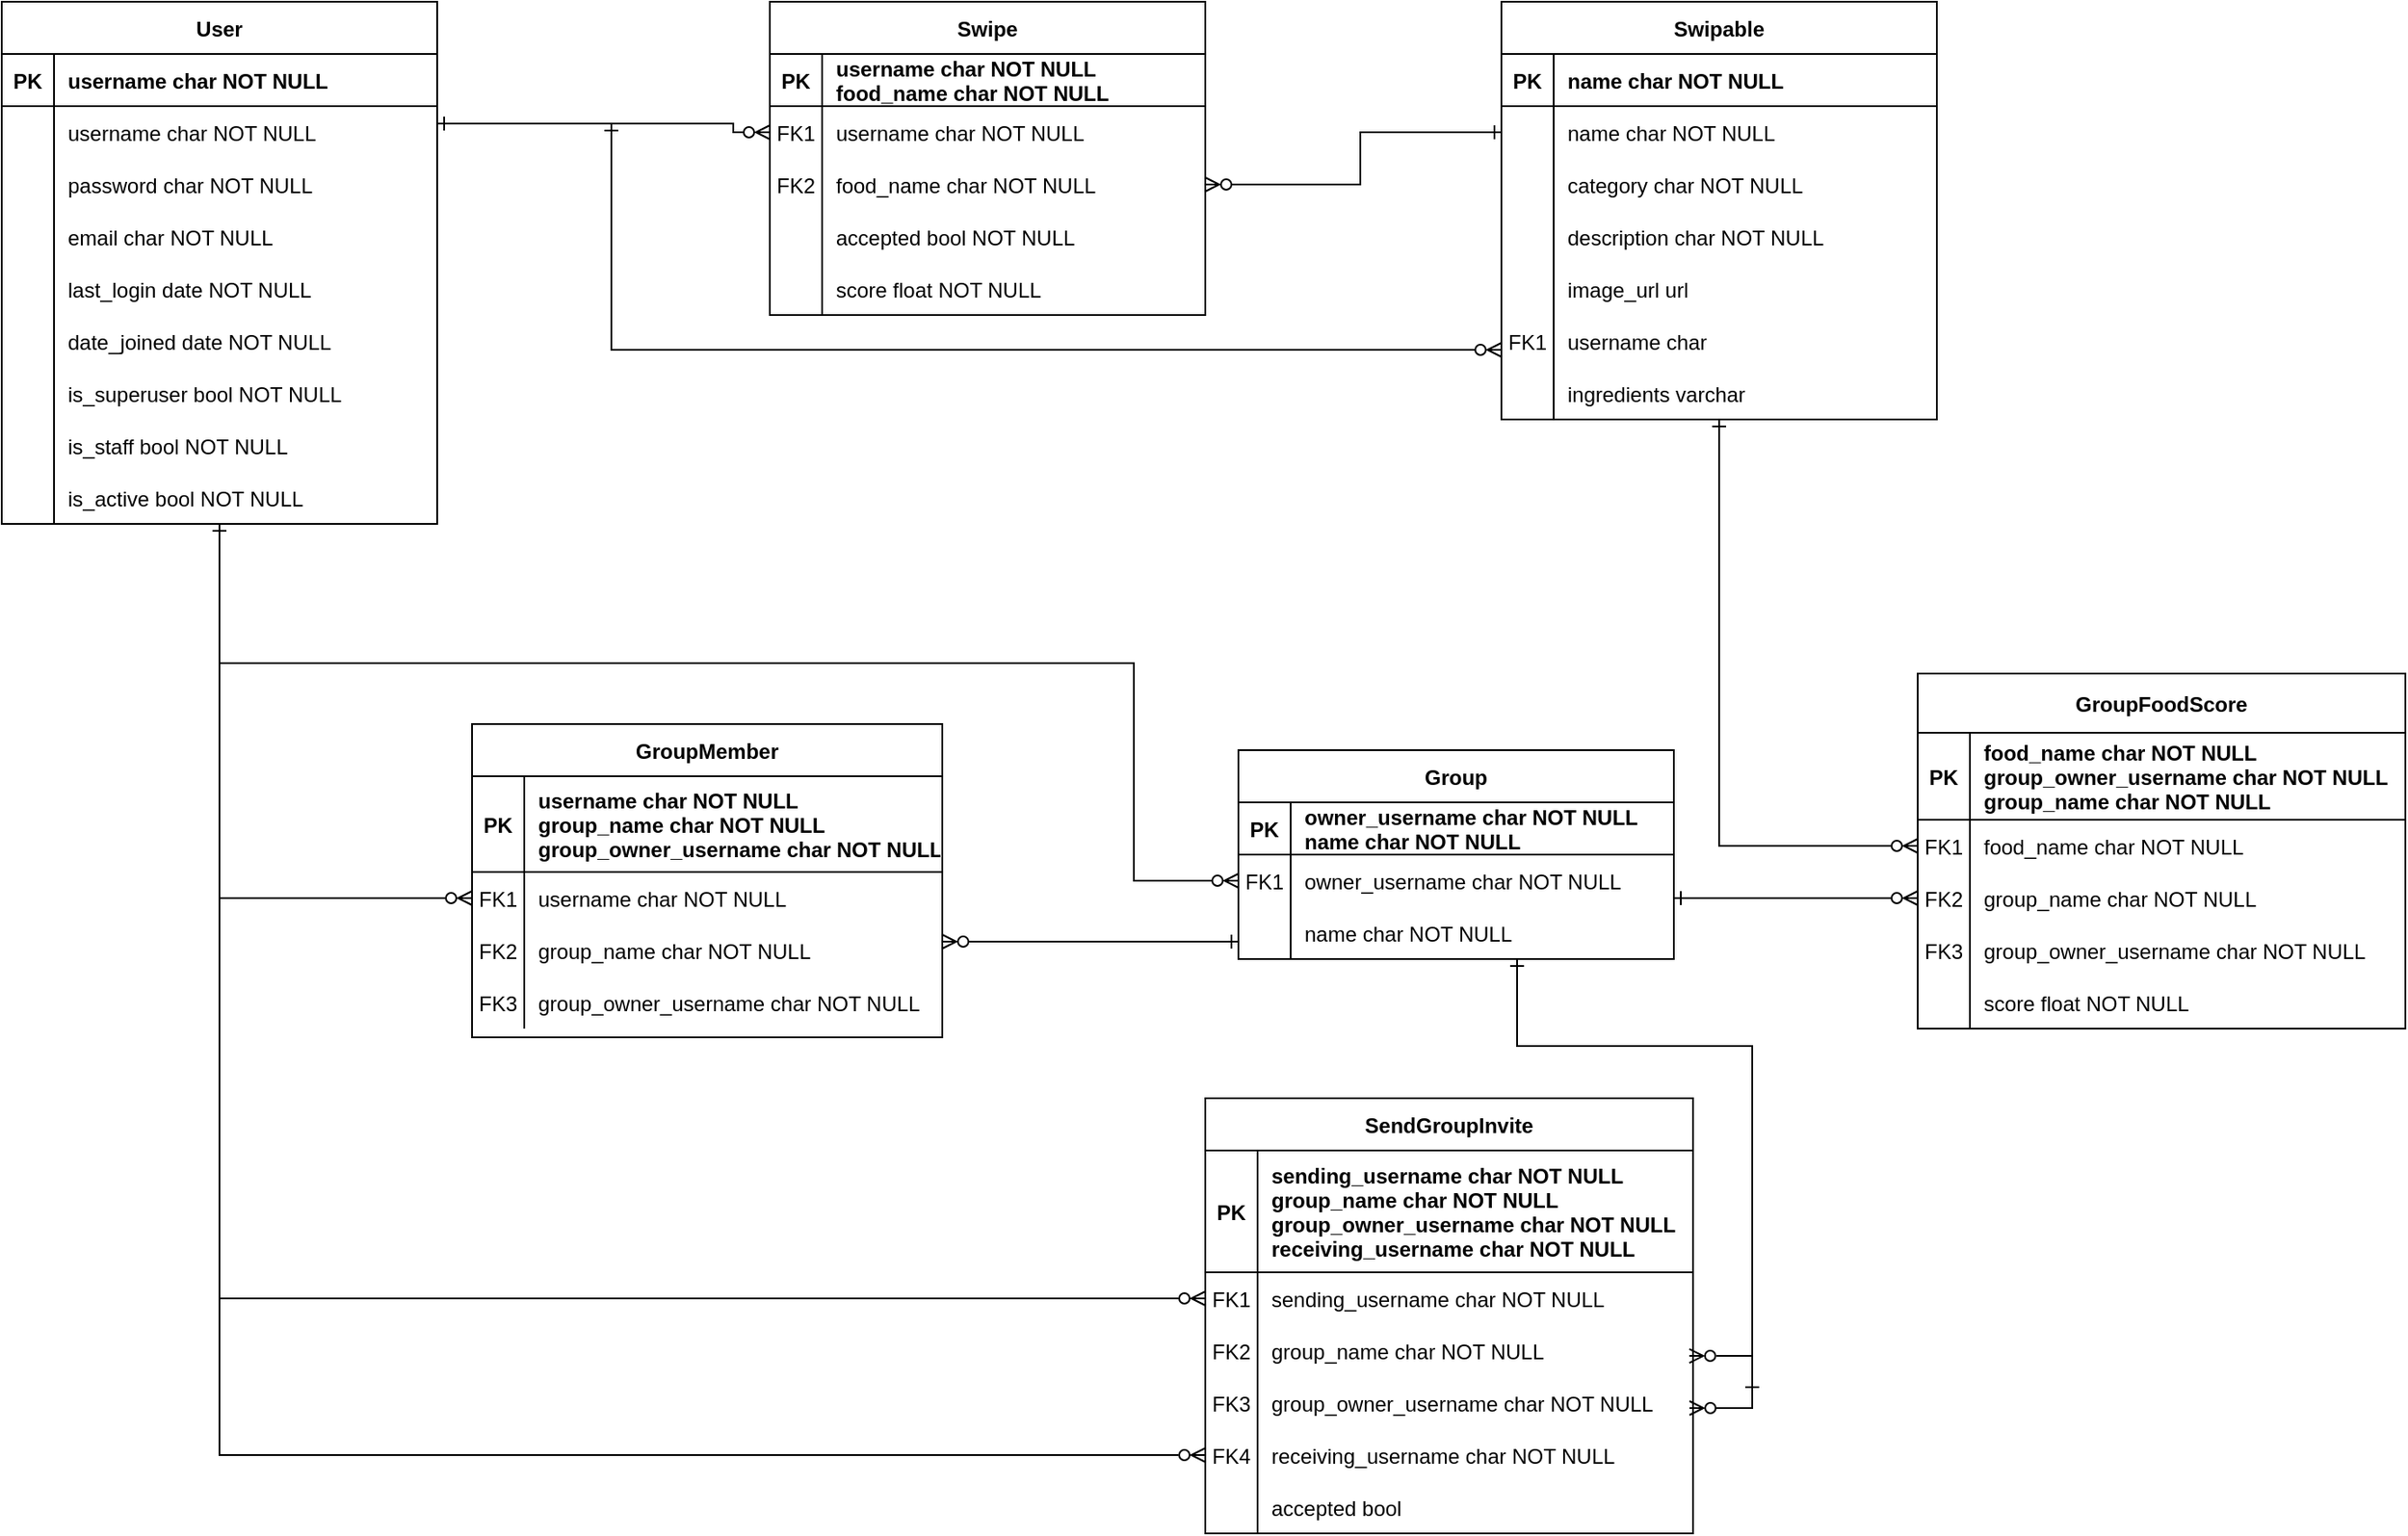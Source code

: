<mxfile version="26.1.1">
  <diagram id="R2lEEEUBdFMjLlhIrx00" name="Page-1">
    <mxGraphModel dx="551" dy="802" grid="1" gridSize="10" guides="1" tooltips="1" connect="1" arrows="1" fold="1" page="0" pageScale="1" pageWidth="850" pageHeight="1100" math="0" shadow="0" extFonts="Permanent Marker^https://fonts.googleapis.com/css?family=Permanent+Marker">
      <root>
        <mxCell id="0" />
        <mxCell id="1" parent="0" />
        <mxCell id="mdGpPPyWuQmpUNpo9p77-39" value="User" style="shape=table;startSize=30;container=1;collapsible=1;childLayout=tableLayout;fixedRows=1;rowLines=0;fontStyle=1;align=center;resizeLast=1;movable=1;resizable=1;rotatable=1;deletable=1;editable=1;locked=0;connectable=1;gradientColor=none;" parent="1" vertex="1">
          <mxGeometry x="300" y="380" width="250" height="300" as="geometry">
            <mxRectangle x="300" y="380" width="100" height="30" as="alternateBounds" />
          </mxGeometry>
        </mxCell>
        <mxCell id="mdGpPPyWuQmpUNpo9p77-40" value="" style="shape=partialRectangle;collapsible=0;dropTarget=0;pointerEvents=0;fillColor=none;points=[[0,0.5],[1,0.5]];portConstraint=eastwest;top=0;left=0;right=0;bottom=1;" parent="mdGpPPyWuQmpUNpo9p77-39" vertex="1">
          <mxGeometry y="30" width="250" height="30" as="geometry" />
        </mxCell>
        <mxCell id="mdGpPPyWuQmpUNpo9p77-41" value="PK" style="shape=partialRectangle;overflow=hidden;connectable=0;fillColor=none;top=0;left=0;bottom=0;right=0;fontStyle=1;" parent="mdGpPPyWuQmpUNpo9p77-40" vertex="1">
          <mxGeometry width="30" height="30" as="geometry">
            <mxRectangle width="30" height="30" as="alternateBounds" />
          </mxGeometry>
        </mxCell>
        <mxCell id="mdGpPPyWuQmpUNpo9p77-42" value="username char NOT NULL" style="shape=partialRectangle;overflow=hidden;connectable=0;fillColor=none;top=0;left=0;bottom=0;right=0;align=left;spacingLeft=6;fontStyle=1;" parent="mdGpPPyWuQmpUNpo9p77-40" vertex="1">
          <mxGeometry x="30" width="220" height="30" as="geometry">
            <mxRectangle width="220" height="30" as="alternateBounds" />
          </mxGeometry>
        </mxCell>
        <mxCell id="jXS4G48GWbfjHLi2wQeO-42" style="shape=partialRectangle;collapsible=0;dropTarget=0;pointerEvents=0;fillColor=none;points=[[0,0.5],[1,0.5]];portConstraint=eastwest;top=0;left=0;right=0;bottom=0;" parent="mdGpPPyWuQmpUNpo9p77-39" vertex="1">
          <mxGeometry y="60" width="250" height="30" as="geometry" />
        </mxCell>
        <mxCell id="jXS4G48GWbfjHLi2wQeO-43" style="shape=partialRectangle;overflow=hidden;connectable=0;fillColor=none;top=0;left=0;bottom=0;right=0;" parent="jXS4G48GWbfjHLi2wQeO-42" vertex="1">
          <mxGeometry width="30" height="30" as="geometry">
            <mxRectangle width="30" height="30" as="alternateBounds" />
          </mxGeometry>
        </mxCell>
        <mxCell id="jXS4G48GWbfjHLi2wQeO-44" value="username char NOT NULL" style="shape=partialRectangle;overflow=hidden;connectable=0;fillColor=none;top=0;left=0;bottom=0;right=0;align=left;spacingLeft=6;" parent="jXS4G48GWbfjHLi2wQeO-42" vertex="1">
          <mxGeometry x="30" width="220" height="30" as="geometry">
            <mxRectangle width="220" height="30" as="alternateBounds" />
          </mxGeometry>
        </mxCell>
        <mxCell id="mdGpPPyWuQmpUNpo9p77-52" style="shape=partialRectangle;collapsible=0;dropTarget=0;pointerEvents=0;fillColor=none;points=[[0,0.5],[1,0.5]];portConstraint=eastwest;top=0;left=0;right=0;bottom=0;" parent="mdGpPPyWuQmpUNpo9p77-39" vertex="1">
          <mxGeometry y="90" width="250" height="30" as="geometry" />
        </mxCell>
        <mxCell id="mdGpPPyWuQmpUNpo9p77-53" style="shape=partialRectangle;overflow=hidden;connectable=0;fillColor=none;top=0;left=0;bottom=0;right=0;" parent="mdGpPPyWuQmpUNpo9p77-52" vertex="1">
          <mxGeometry width="30" height="30" as="geometry">
            <mxRectangle width="30" height="30" as="alternateBounds" />
          </mxGeometry>
        </mxCell>
        <mxCell id="mdGpPPyWuQmpUNpo9p77-54" value="password char NOT NULL" style="shape=partialRectangle;overflow=hidden;connectable=0;fillColor=none;top=0;left=0;bottom=0;right=0;align=left;spacingLeft=6;" parent="mdGpPPyWuQmpUNpo9p77-52" vertex="1">
          <mxGeometry x="30" width="220" height="30" as="geometry">
            <mxRectangle width="220" height="30" as="alternateBounds" />
          </mxGeometry>
        </mxCell>
        <mxCell id="mdGpPPyWuQmpUNpo9p77-55" style="shape=partialRectangle;collapsible=0;dropTarget=0;pointerEvents=0;fillColor=none;points=[[0,0.5],[1,0.5]];portConstraint=eastwest;top=0;left=0;right=0;bottom=0;" parent="mdGpPPyWuQmpUNpo9p77-39" vertex="1">
          <mxGeometry y="120" width="250" height="30" as="geometry" />
        </mxCell>
        <mxCell id="mdGpPPyWuQmpUNpo9p77-56" style="shape=partialRectangle;overflow=hidden;connectable=0;fillColor=none;top=0;left=0;bottom=0;right=0;" parent="mdGpPPyWuQmpUNpo9p77-55" vertex="1">
          <mxGeometry width="30" height="30" as="geometry">
            <mxRectangle width="30" height="30" as="alternateBounds" />
          </mxGeometry>
        </mxCell>
        <mxCell id="mdGpPPyWuQmpUNpo9p77-57" value="email char NOT NULL" style="shape=partialRectangle;overflow=hidden;connectable=0;fillColor=none;top=0;left=0;bottom=0;right=0;align=left;spacingLeft=6;" parent="mdGpPPyWuQmpUNpo9p77-55" vertex="1">
          <mxGeometry x="30" width="220" height="30" as="geometry">
            <mxRectangle width="220" height="30" as="alternateBounds" />
          </mxGeometry>
        </mxCell>
        <mxCell id="mdGpPPyWuQmpUNpo9p77-58" style="shape=partialRectangle;collapsible=0;dropTarget=0;pointerEvents=0;fillColor=none;points=[[0,0.5],[1,0.5]];portConstraint=eastwest;top=0;left=0;right=0;bottom=0;" parent="mdGpPPyWuQmpUNpo9p77-39" vertex="1">
          <mxGeometry y="150" width="250" height="30" as="geometry" />
        </mxCell>
        <mxCell id="mdGpPPyWuQmpUNpo9p77-59" style="shape=partialRectangle;overflow=hidden;connectable=0;fillColor=none;top=0;left=0;bottom=0;right=0;" parent="mdGpPPyWuQmpUNpo9p77-58" vertex="1">
          <mxGeometry width="30" height="30" as="geometry">
            <mxRectangle width="30" height="30" as="alternateBounds" />
          </mxGeometry>
        </mxCell>
        <mxCell id="mdGpPPyWuQmpUNpo9p77-60" value="last_login date NOT NULL" style="shape=partialRectangle;overflow=hidden;connectable=0;fillColor=none;top=0;left=0;bottom=0;right=0;align=left;spacingLeft=6;" parent="mdGpPPyWuQmpUNpo9p77-58" vertex="1">
          <mxGeometry x="30" width="220" height="30" as="geometry">
            <mxRectangle width="220" height="30" as="alternateBounds" />
          </mxGeometry>
        </mxCell>
        <mxCell id="mdGpPPyWuQmpUNpo9p77-61" style="shape=partialRectangle;collapsible=0;dropTarget=0;pointerEvents=0;fillColor=none;points=[[0,0.5],[1,0.5]];portConstraint=eastwest;top=0;left=0;right=0;bottom=0;" parent="mdGpPPyWuQmpUNpo9p77-39" vertex="1">
          <mxGeometry y="180" width="250" height="30" as="geometry" />
        </mxCell>
        <mxCell id="mdGpPPyWuQmpUNpo9p77-62" style="shape=partialRectangle;overflow=hidden;connectable=0;fillColor=none;top=0;left=0;bottom=0;right=0;" parent="mdGpPPyWuQmpUNpo9p77-61" vertex="1">
          <mxGeometry width="30" height="30" as="geometry">
            <mxRectangle width="30" height="30" as="alternateBounds" />
          </mxGeometry>
        </mxCell>
        <mxCell id="mdGpPPyWuQmpUNpo9p77-63" value="date_joined date NOT NULL" style="shape=partialRectangle;overflow=hidden;connectable=0;fillColor=none;top=0;left=0;bottom=0;right=0;align=left;spacingLeft=6;" parent="mdGpPPyWuQmpUNpo9p77-61" vertex="1">
          <mxGeometry x="30" width="220" height="30" as="geometry">
            <mxRectangle width="220" height="30" as="alternateBounds" />
          </mxGeometry>
        </mxCell>
        <mxCell id="mdGpPPyWuQmpUNpo9p77-64" style="shape=partialRectangle;collapsible=0;dropTarget=0;pointerEvents=0;fillColor=none;points=[[0,0.5],[1,0.5]];portConstraint=eastwest;top=0;left=0;right=0;bottom=0;" parent="mdGpPPyWuQmpUNpo9p77-39" vertex="1">
          <mxGeometry y="210" width="250" height="30" as="geometry" />
        </mxCell>
        <mxCell id="mdGpPPyWuQmpUNpo9p77-65" style="shape=partialRectangle;overflow=hidden;connectable=0;fillColor=none;top=0;left=0;bottom=0;right=0;" parent="mdGpPPyWuQmpUNpo9p77-64" vertex="1">
          <mxGeometry width="30" height="30" as="geometry">
            <mxRectangle width="30" height="30" as="alternateBounds" />
          </mxGeometry>
        </mxCell>
        <mxCell id="mdGpPPyWuQmpUNpo9p77-66" value="is_superuser bool NOT NULL" style="shape=partialRectangle;overflow=hidden;connectable=0;fillColor=none;top=0;left=0;bottom=0;right=0;align=left;spacingLeft=6;" parent="mdGpPPyWuQmpUNpo9p77-64" vertex="1">
          <mxGeometry x="30" width="220" height="30" as="geometry">
            <mxRectangle width="220" height="30" as="alternateBounds" />
          </mxGeometry>
        </mxCell>
        <mxCell id="mdGpPPyWuQmpUNpo9p77-67" style="shape=partialRectangle;collapsible=0;dropTarget=0;pointerEvents=0;fillColor=none;points=[[0,0.5],[1,0.5]];portConstraint=eastwest;top=0;left=0;right=0;bottom=0;" parent="mdGpPPyWuQmpUNpo9p77-39" vertex="1">
          <mxGeometry y="240" width="250" height="30" as="geometry" />
        </mxCell>
        <mxCell id="mdGpPPyWuQmpUNpo9p77-68" style="shape=partialRectangle;overflow=hidden;connectable=0;fillColor=none;top=0;left=0;bottom=0;right=0;" parent="mdGpPPyWuQmpUNpo9p77-67" vertex="1">
          <mxGeometry width="30" height="30" as="geometry">
            <mxRectangle width="30" height="30" as="alternateBounds" />
          </mxGeometry>
        </mxCell>
        <mxCell id="mdGpPPyWuQmpUNpo9p77-69" value="is_staff bool NOT NULL" style="shape=partialRectangle;overflow=hidden;connectable=0;fillColor=none;top=0;left=0;bottom=0;right=0;align=left;spacingLeft=6;" parent="mdGpPPyWuQmpUNpo9p77-67" vertex="1">
          <mxGeometry x="30" width="220" height="30" as="geometry">
            <mxRectangle width="220" height="30" as="alternateBounds" />
          </mxGeometry>
        </mxCell>
        <mxCell id="ymR9F1QrvoAt8ocHjHxh-2" style="shape=partialRectangle;collapsible=0;dropTarget=0;pointerEvents=0;fillColor=none;points=[[0,0.5],[1,0.5]];portConstraint=eastwest;top=0;left=0;right=0;bottom=0;" vertex="1" parent="mdGpPPyWuQmpUNpo9p77-39">
          <mxGeometry y="270" width="250" height="30" as="geometry" />
        </mxCell>
        <mxCell id="ymR9F1QrvoAt8ocHjHxh-3" style="shape=partialRectangle;overflow=hidden;connectable=0;fillColor=none;top=0;left=0;bottom=0;right=0;" vertex="1" parent="ymR9F1QrvoAt8ocHjHxh-2">
          <mxGeometry width="30" height="30" as="geometry">
            <mxRectangle width="30" height="30" as="alternateBounds" />
          </mxGeometry>
        </mxCell>
        <mxCell id="ymR9F1QrvoAt8ocHjHxh-4" value="is_active bool NOT NULL" style="shape=partialRectangle;overflow=hidden;connectable=0;fillColor=none;top=0;left=0;bottom=0;right=0;align=left;spacingLeft=6;" vertex="1" parent="ymR9F1QrvoAt8ocHjHxh-2">
          <mxGeometry x="30" width="220" height="30" as="geometry">
            <mxRectangle width="220" height="30" as="alternateBounds" />
          </mxGeometry>
        </mxCell>
        <mxCell id="mdGpPPyWuQmpUNpo9p77-71" value="Swipable" style="shape=table;startSize=30;container=1;collapsible=1;childLayout=tableLayout;fixedRows=1;rowLines=0;fontStyle=1;align=center;resizeLast=1;movable=1;resizable=1;rotatable=1;deletable=1;editable=1;locked=0;connectable=1;gradientColor=none;" parent="1" vertex="1">
          <mxGeometry x="1161" y="380" width="250" height="240" as="geometry">
            <mxRectangle x="300" y="380" width="100" height="30" as="alternateBounds" />
          </mxGeometry>
        </mxCell>
        <mxCell id="mdGpPPyWuQmpUNpo9p77-72" value="" style="shape=partialRectangle;collapsible=0;dropTarget=0;pointerEvents=0;fillColor=none;points=[[0,0.5],[1,0.5]];portConstraint=eastwest;top=0;left=0;right=0;bottom=1;" parent="mdGpPPyWuQmpUNpo9p77-71" vertex="1">
          <mxGeometry y="30" width="250" height="30" as="geometry" />
        </mxCell>
        <mxCell id="mdGpPPyWuQmpUNpo9p77-73" value="PK" style="shape=partialRectangle;overflow=hidden;connectable=0;fillColor=none;top=0;left=0;bottom=0;right=0;fontStyle=1;" parent="mdGpPPyWuQmpUNpo9p77-72" vertex="1">
          <mxGeometry width="30" height="30" as="geometry">
            <mxRectangle width="30" height="30" as="alternateBounds" />
          </mxGeometry>
        </mxCell>
        <mxCell id="mdGpPPyWuQmpUNpo9p77-74" value="name char NOT NULL" style="shape=partialRectangle;overflow=hidden;connectable=0;fillColor=none;top=0;left=0;bottom=0;right=0;align=left;spacingLeft=6;fontStyle=1;" parent="mdGpPPyWuQmpUNpo9p77-72" vertex="1">
          <mxGeometry x="30" width="220" height="30" as="geometry">
            <mxRectangle width="220" height="30" as="alternateBounds" />
          </mxGeometry>
        </mxCell>
        <mxCell id="jXS4G48GWbfjHLi2wQeO-51" style="shape=partialRectangle;collapsible=0;dropTarget=0;pointerEvents=0;fillColor=none;points=[[0,0.5],[1,0.5]];portConstraint=eastwest;top=0;left=0;right=0;bottom=0;" parent="mdGpPPyWuQmpUNpo9p77-71" vertex="1">
          <mxGeometry y="60" width="250" height="30" as="geometry" />
        </mxCell>
        <mxCell id="jXS4G48GWbfjHLi2wQeO-52" style="shape=partialRectangle;overflow=hidden;connectable=0;fillColor=none;top=0;left=0;bottom=0;right=0;" parent="jXS4G48GWbfjHLi2wQeO-51" vertex="1">
          <mxGeometry width="30" height="30" as="geometry">
            <mxRectangle width="30" height="30" as="alternateBounds" />
          </mxGeometry>
        </mxCell>
        <mxCell id="jXS4G48GWbfjHLi2wQeO-53" value="name char NOT NULL" style="shape=partialRectangle;overflow=hidden;connectable=0;fillColor=none;top=0;left=0;bottom=0;right=0;align=left;spacingLeft=6;" parent="jXS4G48GWbfjHLi2wQeO-51" vertex="1">
          <mxGeometry x="30" width="220" height="30" as="geometry">
            <mxRectangle width="220" height="30" as="alternateBounds" />
          </mxGeometry>
        </mxCell>
        <mxCell id="mdGpPPyWuQmpUNpo9p77-102" style="shape=partialRectangle;collapsible=0;dropTarget=0;pointerEvents=0;fillColor=none;points=[[0,0.5],[1,0.5]];portConstraint=eastwest;top=0;left=0;right=0;bottom=0;" parent="mdGpPPyWuQmpUNpo9p77-71" vertex="1">
          <mxGeometry y="90" width="250" height="30" as="geometry" />
        </mxCell>
        <mxCell id="mdGpPPyWuQmpUNpo9p77-103" style="shape=partialRectangle;overflow=hidden;connectable=0;fillColor=none;top=0;left=0;bottom=0;right=0;" parent="mdGpPPyWuQmpUNpo9p77-102" vertex="1">
          <mxGeometry width="30" height="30" as="geometry">
            <mxRectangle width="30" height="30" as="alternateBounds" />
          </mxGeometry>
        </mxCell>
        <mxCell id="mdGpPPyWuQmpUNpo9p77-104" value="category char NOT NULL" style="shape=partialRectangle;overflow=hidden;connectable=0;fillColor=none;top=0;left=0;bottom=0;right=0;align=left;spacingLeft=6;" parent="mdGpPPyWuQmpUNpo9p77-102" vertex="1">
          <mxGeometry x="30" width="220" height="30" as="geometry">
            <mxRectangle width="220" height="30" as="alternateBounds" />
          </mxGeometry>
        </mxCell>
        <mxCell id="mdGpPPyWuQmpUNpo9p77-105" style="shape=partialRectangle;collapsible=0;dropTarget=0;pointerEvents=0;fillColor=none;points=[[0,0.5],[1,0.5]];portConstraint=eastwest;top=0;left=0;right=0;bottom=0;" parent="mdGpPPyWuQmpUNpo9p77-71" vertex="1">
          <mxGeometry y="120" width="250" height="30" as="geometry" />
        </mxCell>
        <mxCell id="mdGpPPyWuQmpUNpo9p77-106" style="shape=partialRectangle;overflow=hidden;connectable=0;fillColor=none;top=0;left=0;bottom=0;right=0;" parent="mdGpPPyWuQmpUNpo9p77-105" vertex="1">
          <mxGeometry width="30" height="30" as="geometry">
            <mxRectangle width="30" height="30" as="alternateBounds" />
          </mxGeometry>
        </mxCell>
        <mxCell id="mdGpPPyWuQmpUNpo9p77-107" value="description char NOT NULL" style="shape=partialRectangle;overflow=hidden;connectable=0;fillColor=none;top=0;left=0;bottom=0;right=0;align=left;spacingLeft=6;" parent="mdGpPPyWuQmpUNpo9p77-105" vertex="1">
          <mxGeometry x="30" width="220" height="30" as="geometry">
            <mxRectangle width="220" height="30" as="alternateBounds" />
          </mxGeometry>
        </mxCell>
        <mxCell id="mdGpPPyWuQmpUNpo9p77-108" style="shape=partialRectangle;collapsible=0;dropTarget=0;pointerEvents=0;fillColor=none;points=[[0,0.5],[1,0.5]];portConstraint=eastwest;top=0;left=0;right=0;bottom=0;" parent="mdGpPPyWuQmpUNpo9p77-71" vertex="1">
          <mxGeometry y="150" width="250" height="30" as="geometry" />
        </mxCell>
        <mxCell id="mdGpPPyWuQmpUNpo9p77-109" style="shape=partialRectangle;overflow=hidden;connectable=0;fillColor=none;top=0;left=0;bottom=0;right=0;" parent="mdGpPPyWuQmpUNpo9p77-108" vertex="1">
          <mxGeometry width="30" height="30" as="geometry">
            <mxRectangle width="30" height="30" as="alternateBounds" />
          </mxGeometry>
        </mxCell>
        <mxCell id="mdGpPPyWuQmpUNpo9p77-110" value="image_url url" style="shape=partialRectangle;overflow=hidden;connectable=0;fillColor=none;top=0;left=0;bottom=0;right=0;align=left;spacingLeft=6;" parent="mdGpPPyWuQmpUNpo9p77-108" vertex="1">
          <mxGeometry x="30" width="220" height="30" as="geometry">
            <mxRectangle width="220" height="30" as="alternateBounds" />
          </mxGeometry>
        </mxCell>
        <mxCell id="jXS4G48GWbfjHLi2wQeO-86" style="shape=partialRectangle;collapsible=0;dropTarget=0;pointerEvents=0;fillColor=none;points=[[0,0.5],[1,0.5]];portConstraint=eastwest;top=0;left=0;right=0;bottom=0;" parent="mdGpPPyWuQmpUNpo9p77-71" vertex="1">
          <mxGeometry y="180" width="250" height="30" as="geometry" />
        </mxCell>
        <mxCell id="jXS4G48GWbfjHLi2wQeO-87" value="FK1" style="shape=partialRectangle;overflow=hidden;connectable=0;fillColor=none;top=0;left=0;bottom=0;right=0;" parent="jXS4G48GWbfjHLi2wQeO-86" vertex="1">
          <mxGeometry width="30" height="30" as="geometry">
            <mxRectangle width="30" height="30" as="alternateBounds" />
          </mxGeometry>
        </mxCell>
        <mxCell id="jXS4G48GWbfjHLi2wQeO-88" value="username char" style="shape=partialRectangle;overflow=hidden;connectable=0;fillColor=none;top=0;left=0;bottom=0;right=0;align=left;spacingLeft=6;" parent="jXS4G48GWbfjHLi2wQeO-86" vertex="1">
          <mxGeometry x="30" width="220" height="30" as="geometry">
            <mxRectangle width="220" height="30" as="alternateBounds" />
          </mxGeometry>
        </mxCell>
        <mxCell id="jXS4G48GWbfjHLi2wQeO-90" style="shape=partialRectangle;collapsible=0;dropTarget=0;pointerEvents=0;fillColor=none;points=[[0,0.5],[1,0.5]];portConstraint=eastwest;top=0;left=0;right=0;bottom=0;" parent="mdGpPPyWuQmpUNpo9p77-71" vertex="1">
          <mxGeometry y="210" width="250" height="30" as="geometry" />
        </mxCell>
        <mxCell id="jXS4G48GWbfjHLi2wQeO-91" style="shape=partialRectangle;overflow=hidden;connectable=0;fillColor=none;top=0;left=0;bottom=0;right=0;" parent="jXS4G48GWbfjHLi2wQeO-90" vertex="1">
          <mxGeometry width="30" height="30" as="geometry">
            <mxRectangle width="30" height="30" as="alternateBounds" />
          </mxGeometry>
        </mxCell>
        <mxCell id="jXS4G48GWbfjHLi2wQeO-92" value="ingredients varchar" style="shape=partialRectangle;overflow=hidden;connectable=0;fillColor=none;top=0;left=0;bottom=0;right=0;align=left;spacingLeft=6;" parent="jXS4G48GWbfjHLi2wQeO-90" vertex="1">
          <mxGeometry x="30" width="220" height="30" as="geometry">
            <mxRectangle width="220" height="30" as="alternateBounds" />
          </mxGeometry>
        </mxCell>
        <mxCell id="mdGpPPyWuQmpUNpo9p77-111" value="Swipe" style="shape=table;startSize=30;container=1;collapsible=1;childLayout=tableLayout;fixedRows=1;rowLines=0;fontStyle=1;align=center;resizeLast=1;movable=1;resizable=1;rotatable=1;deletable=1;editable=1;locked=0;connectable=1;gradientColor=none;" parent="1" vertex="1">
          <mxGeometry x="741" y="380" width="250" height="180" as="geometry">
            <mxRectangle x="300" y="380" width="100" height="30" as="alternateBounds" />
          </mxGeometry>
        </mxCell>
        <mxCell id="mdGpPPyWuQmpUNpo9p77-112" value="" style="shape=partialRectangle;collapsible=0;dropTarget=0;pointerEvents=0;fillColor=none;points=[[0,0.5],[1,0.5]];portConstraint=eastwest;top=0;left=0;right=0;bottom=1;" parent="mdGpPPyWuQmpUNpo9p77-111" vertex="1">
          <mxGeometry y="30" width="250" height="30" as="geometry" />
        </mxCell>
        <mxCell id="mdGpPPyWuQmpUNpo9p77-113" value="PK" style="shape=partialRectangle;overflow=hidden;connectable=0;fillColor=none;top=0;left=0;bottom=0;right=0;fontStyle=1;" parent="mdGpPPyWuQmpUNpo9p77-112" vertex="1">
          <mxGeometry width="30" height="30" as="geometry">
            <mxRectangle width="30" height="30" as="alternateBounds" />
          </mxGeometry>
        </mxCell>
        <mxCell id="mdGpPPyWuQmpUNpo9p77-114" value="username char NOT NULL&#xa;food_name char NOT NULL" style="shape=partialRectangle;overflow=hidden;connectable=0;fillColor=none;top=0;left=0;bottom=0;right=0;align=left;spacingLeft=6;fontStyle=1;" parent="mdGpPPyWuQmpUNpo9p77-112" vertex="1">
          <mxGeometry x="30" width="220" height="30" as="geometry">
            <mxRectangle width="220" height="30" as="alternateBounds" />
          </mxGeometry>
        </mxCell>
        <mxCell id="mdGpPPyWuQmpUNpo9p77-115" value="" style="shape=partialRectangle;collapsible=0;dropTarget=0;pointerEvents=0;fillColor=none;points=[[0,0.5],[1,0.5]];portConstraint=eastwest;top=0;left=0;right=0;bottom=0;" parent="mdGpPPyWuQmpUNpo9p77-111" vertex="1">
          <mxGeometry y="60" width="250" height="30" as="geometry" />
        </mxCell>
        <mxCell id="mdGpPPyWuQmpUNpo9p77-116" value="FK1" style="shape=partialRectangle;overflow=hidden;connectable=0;fillColor=none;top=0;left=0;bottom=0;right=0;" parent="mdGpPPyWuQmpUNpo9p77-115" vertex="1">
          <mxGeometry width="30" height="30" as="geometry">
            <mxRectangle width="30" height="30" as="alternateBounds" />
          </mxGeometry>
        </mxCell>
        <mxCell id="mdGpPPyWuQmpUNpo9p77-117" value="username char NOT NULL" style="shape=partialRectangle;overflow=hidden;connectable=0;fillColor=none;top=0;left=0;bottom=0;right=0;align=left;spacingLeft=6;" parent="mdGpPPyWuQmpUNpo9p77-115" vertex="1">
          <mxGeometry x="30" width="220" height="30" as="geometry">
            <mxRectangle width="220" height="30" as="alternateBounds" />
          </mxGeometry>
        </mxCell>
        <mxCell id="mdGpPPyWuQmpUNpo9p77-118" style="shape=partialRectangle;collapsible=0;dropTarget=0;pointerEvents=0;fillColor=none;points=[[0,0.5],[1,0.5]];portConstraint=eastwest;top=0;left=0;right=0;bottom=0;" parent="mdGpPPyWuQmpUNpo9p77-111" vertex="1">
          <mxGeometry y="90" width="250" height="30" as="geometry" />
        </mxCell>
        <mxCell id="mdGpPPyWuQmpUNpo9p77-119" value="FK2" style="shape=partialRectangle;overflow=hidden;connectable=0;fillColor=none;top=0;left=0;bottom=0;right=0;" parent="mdGpPPyWuQmpUNpo9p77-118" vertex="1">
          <mxGeometry width="30" height="30" as="geometry">
            <mxRectangle width="30" height="30" as="alternateBounds" />
          </mxGeometry>
        </mxCell>
        <mxCell id="mdGpPPyWuQmpUNpo9p77-120" value="food_name char NOT NULL" style="shape=partialRectangle;overflow=hidden;connectable=0;fillColor=none;top=0;left=0;bottom=0;right=0;align=left;spacingLeft=6;" parent="mdGpPPyWuQmpUNpo9p77-118" vertex="1">
          <mxGeometry x="30" width="220" height="30" as="geometry">
            <mxRectangle width="220" height="30" as="alternateBounds" />
          </mxGeometry>
        </mxCell>
        <mxCell id="mdGpPPyWuQmpUNpo9p77-121" style="shape=partialRectangle;collapsible=0;dropTarget=0;pointerEvents=0;fillColor=none;points=[[0,0.5],[1,0.5]];portConstraint=eastwest;top=0;left=0;right=0;bottom=0;" parent="mdGpPPyWuQmpUNpo9p77-111" vertex="1">
          <mxGeometry y="120" width="250" height="30" as="geometry" />
        </mxCell>
        <mxCell id="mdGpPPyWuQmpUNpo9p77-122" style="shape=partialRectangle;overflow=hidden;connectable=0;fillColor=none;top=0;left=0;bottom=0;right=0;" parent="mdGpPPyWuQmpUNpo9p77-121" vertex="1">
          <mxGeometry width="30" height="30" as="geometry">
            <mxRectangle width="30" height="30" as="alternateBounds" />
          </mxGeometry>
        </mxCell>
        <mxCell id="mdGpPPyWuQmpUNpo9p77-123" value="accepted bool NOT NULL" style="shape=partialRectangle;overflow=hidden;connectable=0;fillColor=none;top=0;left=0;bottom=0;right=0;align=left;spacingLeft=6;" parent="mdGpPPyWuQmpUNpo9p77-121" vertex="1">
          <mxGeometry x="30" width="220" height="30" as="geometry">
            <mxRectangle width="220" height="30" as="alternateBounds" />
          </mxGeometry>
        </mxCell>
        <mxCell id="HmSTpXMddX5MYD6md_aH-4" style="shape=partialRectangle;collapsible=0;dropTarget=0;pointerEvents=0;fillColor=none;points=[[0,0.5],[1,0.5]];portConstraint=eastwest;top=0;left=0;right=0;bottom=0;" parent="mdGpPPyWuQmpUNpo9p77-111" vertex="1">
          <mxGeometry y="150" width="250" height="30" as="geometry" />
        </mxCell>
        <mxCell id="HmSTpXMddX5MYD6md_aH-5" style="shape=partialRectangle;overflow=hidden;connectable=0;fillColor=none;top=0;left=0;bottom=0;right=0;" parent="HmSTpXMddX5MYD6md_aH-4" vertex="1">
          <mxGeometry width="30" height="30" as="geometry">
            <mxRectangle width="30" height="30" as="alternateBounds" />
          </mxGeometry>
        </mxCell>
        <mxCell id="HmSTpXMddX5MYD6md_aH-6" value="score float NOT NULL" style="shape=partialRectangle;overflow=hidden;connectable=0;fillColor=none;top=0;left=0;bottom=0;right=0;align=left;spacingLeft=6;" parent="HmSTpXMddX5MYD6md_aH-4" vertex="1">
          <mxGeometry x="30" width="220" height="30" as="geometry">
            <mxRectangle width="220" height="30" as="alternateBounds" />
          </mxGeometry>
        </mxCell>
        <mxCell id="mdGpPPyWuQmpUNpo9p77-128" style="edgeStyle=orthogonalEdgeStyle;rounded=0;orthogonalLoop=1;jettySize=auto;html=1;exitX=1;exitY=0.5;exitDx=0;exitDy=0;endArrow=ERone;endFill=0;startArrow=ERzeroToMany;startFill=0;entryX=0;entryY=0.5;entryDx=0;entryDy=0;" parent="1" source="mdGpPPyWuQmpUNpo9p77-118" target="jXS4G48GWbfjHLi2wQeO-51" edge="1">
          <mxGeometry relative="1" as="geometry">
            <Array as="points">
              <mxPoint x="1080" y="485" />
              <mxPoint x="1080" y="455" />
            </Array>
          </mxGeometry>
        </mxCell>
        <mxCell id="mdGpPPyWuQmpUNpo9p77-130" style="edgeStyle=orthogonalEdgeStyle;rounded=0;orthogonalLoop=1;jettySize=auto;html=1;exitX=0;exitY=0.5;exitDx=0;exitDy=0;startArrow=ERzeroToMany;startFill=0;endArrow=ERone;endFill=0;" parent="1" source="mdGpPPyWuQmpUNpo9p77-115" target="mdGpPPyWuQmpUNpo9p77-39" edge="1">
          <mxGeometry relative="1" as="geometry">
            <Array as="points">
              <mxPoint x="720" y="455" />
              <mxPoint x="720" y="450" />
            </Array>
          </mxGeometry>
        </mxCell>
        <mxCell id="mdGpPPyWuQmpUNpo9p77-131" value="Group" style="shape=table;startSize=30;container=1;collapsible=1;childLayout=tableLayout;fixedRows=1;rowLines=0;fontStyle=1;align=center;resizeLast=1;movable=1;resizable=1;rotatable=1;deletable=1;editable=1;locked=0;connectable=1;gradientColor=none;" parent="1" vertex="1">
          <mxGeometry x="1010" y="810" width="250" height="120" as="geometry">
            <mxRectangle x="300" y="380" width="100" height="30" as="alternateBounds" />
          </mxGeometry>
        </mxCell>
        <mxCell id="mdGpPPyWuQmpUNpo9p77-132" value="" style="shape=partialRectangle;collapsible=0;dropTarget=0;pointerEvents=0;fillColor=none;points=[[0,0.5],[1,0.5]];portConstraint=eastwest;top=0;left=0;right=0;bottom=1;" parent="mdGpPPyWuQmpUNpo9p77-131" vertex="1">
          <mxGeometry y="30" width="250" height="30" as="geometry" />
        </mxCell>
        <mxCell id="mdGpPPyWuQmpUNpo9p77-133" value="PK" style="shape=partialRectangle;overflow=hidden;connectable=0;fillColor=none;top=0;left=0;bottom=0;right=0;fontStyle=1;" parent="mdGpPPyWuQmpUNpo9p77-132" vertex="1">
          <mxGeometry width="30" height="30" as="geometry">
            <mxRectangle width="30" height="30" as="alternateBounds" />
          </mxGeometry>
        </mxCell>
        <mxCell id="mdGpPPyWuQmpUNpo9p77-134" value="owner_username char NOT NULL&#xa;name char NOT NULL" style="shape=partialRectangle;overflow=hidden;connectable=0;fillColor=none;top=0;left=0;bottom=0;right=0;align=left;spacingLeft=6;fontStyle=1;" parent="mdGpPPyWuQmpUNpo9p77-132" vertex="1">
          <mxGeometry x="30" width="220" height="30" as="geometry">
            <mxRectangle width="220" height="30" as="alternateBounds" />
          </mxGeometry>
        </mxCell>
        <mxCell id="ij7UVyIoSe7wqEyqy8gB-11" style="shape=partialRectangle;collapsible=0;dropTarget=0;pointerEvents=0;fillColor=none;points=[[0,0.5],[1,0.5]];portConstraint=eastwest;top=0;left=0;right=0;bottom=0;" parent="mdGpPPyWuQmpUNpo9p77-131" vertex="1">
          <mxGeometry y="60" width="250" height="30" as="geometry" />
        </mxCell>
        <mxCell id="ij7UVyIoSe7wqEyqy8gB-12" value="FK1" style="shape=partialRectangle;overflow=hidden;connectable=0;fillColor=none;top=0;left=0;bottom=0;right=0;" parent="ij7UVyIoSe7wqEyqy8gB-11" vertex="1">
          <mxGeometry width="30" height="30" as="geometry">
            <mxRectangle width="30" height="30" as="alternateBounds" />
          </mxGeometry>
        </mxCell>
        <mxCell id="ij7UVyIoSe7wqEyqy8gB-13" value="owner_username char NOT NULL" style="shape=partialRectangle;overflow=hidden;connectable=0;fillColor=none;top=0;left=0;bottom=0;right=0;align=left;spacingLeft=6;" parent="ij7UVyIoSe7wqEyqy8gB-11" vertex="1">
          <mxGeometry x="30" width="220" height="30" as="geometry">
            <mxRectangle width="220" height="30" as="alternateBounds" />
          </mxGeometry>
        </mxCell>
        <mxCell id="mdGpPPyWuQmpUNpo9p77-141" style="shape=partialRectangle;collapsible=0;dropTarget=0;pointerEvents=0;fillColor=none;points=[[0,0.5],[1,0.5]];portConstraint=eastwest;top=0;left=0;right=0;bottom=0;" parent="mdGpPPyWuQmpUNpo9p77-131" vertex="1">
          <mxGeometry y="90" width="250" height="30" as="geometry" />
        </mxCell>
        <mxCell id="mdGpPPyWuQmpUNpo9p77-142" style="shape=partialRectangle;overflow=hidden;connectable=0;fillColor=none;top=0;left=0;bottom=0;right=0;" parent="mdGpPPyWuQmpUNpo9p77-141" vertex="1">
          <mxGeometry width="30" height="30" as="geometry">
            <mxRectangle width="30" height="30" as="alternateBounds" />
          </mxGeometry>
        </mxCell>
        <mxCell id="mdGpPPyWuQmpUNpo9p77-143" value="name char NOT NULL" style="shape=partialRectangle;overflow=hidden;connectable=0;fillColor=none;top=0;left=0;bottom=0;right=0;align=left;spacingLeft=6;" parent="mdGpPPyWuQmpUNpo9p77-141" vertex="1">
          <mxGeometry x="30" width="220" height="30" as="geometry">
            <mxRectangle width="220" height="30" as="alternateBounds" />
          </mxGeometry>
        </mxCell>
        <mxCell id="mdGpPPyWuQmpUNpo9p77-144" value="GroupMember" style="shape=table;startSize=30;container=1;collapsible=1;childLayout=tableLayout;fixedRows=1;rowLines=0;fontStyle=1;align=center;resizeLast=1;movable=1;resizable=1;rotatable=1;deletable=1;editable=1;locked=0;connectable=1;gradientColor=none;" parent="1" vertex="1">
          <mxGeometry x="570" y="795" width="270" height="180" as="geometry">
            <mxRectangle x="300" y="380" width="100" height="30" as="alternateBounds" />
          </mxGeometry>
        </mxCell>
        <mxCell id="mdGpPPyWuQmpUNpo9p77-145" value="" style="shape=partialRectangle;collapsible=0;dropTarget=0;pointerEvents=0;fillColor=none;points=[[0,0.5],[1,0.5]];portConstraint=eastwest;top=0;left=0;right=0;bottom=1;" parent="mdGpPPyWuQmpUNpo9p77-144" vertex="1">
          <mxGeometry y="30" width="270" height="55" as="geometry" />
        </mxCell>
        <mxCell id="mdGpPPyWuQmpUNpo9p77-146" value="PK" style="shape=partialRectangle;overflow=hidden;connectable=0;fillColor=none;top=0;left=0;bottom=0;right=0;fontStyle=1;" parent="mdGpPPyWuQmpUNpo9p77-145" vertex="1">
          <mxGeometry width="30" height="55" as="geometry">
            <mxRectangle width="30" height="55" as="alternateBounds" />
          </mxGeometry>
        </mxCell>
        <mxCell id="mdGpPPyWuQmpUNpo9p77-147" value="username char NOT NULL&#xa;group_name char NOT NULL&#xa;group_owner_username char NOT NULL" style="shape=partialRectangle;overflow=hidden;connectable=0;fillColor=none;top=0;left=0;bottom=0;right=0;align=left;spacingLeft=6;fontStyle=1;" parent="mdGpPPyWuQmpUNpo9p77-145" vertex="1">
          <mxGeometry x="30" width="240" height="55" as="geometry">
            <mxRectangle width="240" height="55" as="alternateBounds" />
          </mxGeometry>
        </mxCell>
        <mxCell id="mdGpPPyWuQmpUNpo9p77-148" style="shape=partialRectangle;collapsible=0;dropTarget=0;pointerEvents=0;fillColor=none;points=[[0,0.5],[1,0.5]];portConstraint=eastwest;top=0;left=0;right=0;bottom=0;" parent="mdGpPPyWuQmpUNpo9p77-144" vertex="1">
          <mxGeometry y="85" width="270" height="30" as="geometry" />
        </mxCell>
        <mxCell id="mdGpPPyWuQmpUNpo9p77-149" value="FK1" style="shape=partialRectangle;overflow=hidden;connectable=0;fillColor=none;top=0;left=0;bottom=0;right=0;" parent="mdGpPPyWuQmpUNpo9p77-148" vertex="1">
          <mxGeometry width="30" height="30" as="geometry">
            <mxRectangle width="30" height="30" as="alternateBounds" />
          </mxGeometry>
        </mxCell>
        <mxCell id="mdGpPPyWuQmpUNpo9p77-150" value="username char NOT NULL" style="shape=partialRectangle;overflow=hidden;connectable=0;fillColor=none;top=0;left=0;bottom=0;right=0;align=left;spacingLeft=6;" parent="mdGpPPyWuQmpUNpo9p77-148" vertex="1">
          <mxGeometry x="30" width="240" height="30" as="geometry">
            <mxRectangle width="240" height="30" as="alternateBounds" />
          </mxGeometry>
        </mxCell>
        <mxCell id="mdGpPPyWuQmpUNpo9p77-151" style="shape=partialRectangle;collapsible=0;dropTarget=0;pointerEvents=0;fillColor=none;points=[[0,0.5],[1,0.5]];portConstraint=eastwest;top=0;left=0;right=0;bottom=0;" parent="mdGpPPyWuQmpUNpo9p77-144" vertex="1">
          <mxGeometry y="115" width="270" height="30" as="geometry" />
        </mxCell>
        <mxCell id="mdGpPPyWuQmpUNpo9p77-152" value="FK2" style="shape=partialRectangle;overflow=hidden;connectable=0;fillColor=none;top=0;left=0;bottom=0;right=0;" parent="mdGpPPyWuQmpUNpo9p77-151" vertex="1">
          <mxGeometry width="30" height="30" as="geometry">
            <mxRectangle width="30" height="30" as="alternateBounds" />
          </mxGeometry>
        </mxCell>
        <mxCell id="mdGpPPyWuQmpUNpo9p77-153" value="group_name char NOT NULL" style="shape=partialRectangle;overflow=hidden;connectable=0;fillColor=none;top=0;left=0;bottom=0;right=0;align=left;spacingLeft=6;" parent="mdGpPPyWuQmpUNpo9p77-151" vertex="1">
          <mxGeometry x="30" width="240" height="30" as="geometry">
            <mxRectangle width="240" height="30" as="alternateBounds" />
          </mxGeometry>
        </mxCell>
        <mxCell id="jXS4G48GWbfjHLi2wQeO-39" style="shape=partialRectangle;collapsible=0;dropTarget=0;pointerEvents=0;fillColor=none;points=[[0,0.5],[1,0.5]];portConstraint=eastwest;top=0;left=0;right=0;bottom=0;" parent="mdGpPPyWuQmpUNpo9p77-144" vertex="1">
          <mxGeometry y="145" width="270" height="30" as="geometry" />
        </mxCell>
        <mxCell id="jXS4G48GWbfjHLi2wQeO-40" value="FK3" style="shape=partialRectangle;overflow=hidden;connectable=0;fillColor=none;top=0;left=0;bottom=0;right=0;" parent="jXS4G48GWbfjHLi2wQeO-39" vertex="1">
          <mxGeometry width="30" height="30" as="geometry">
            <mxRectangle width="30" height="30" as="alternateBounds" />
          </mxGeometry>
        </mxCell>
        <mxCell id="jXS4G48GWbfjHLi2wQeO-41" value="group_owner_username char NOT NULL" style="shape=partialRectangle;overflow=hidden;connectable=0;fillColor=none;top=0;left=0;bottom=0;right=0;align=left;spacingLeft=6;" parent="jXS4G48GWbfjHLi2wQeO-39" vertex="1">
          <mxGeometry x="30" width="240" height="30" as="geometry">
            <mxRectangle width="240" height="30" as="alternateBounds" />
          </mxGeometry>
        </mxCell>
        <mxCell id="mdGpPPyWuQmpUNpo9p77-154" style="edgeStyle=orthogonalEdgeStyle;rounded=0;orthogonalLoop=1;jettySize=auto;html=1;exitX=0;exitY=0.5;exitDx=0;exitDy=0;startArrow=ERzeroToMany;startFill=0;endArrow=ERone;endFill=0;" parent="1" source="mdGpPPyWuQmpUNpo9p77-148" target="mdGpPPyWuQmpUNpo9p77-39" edge="1">
          <mxGeometry relative="1" as="geometry" />
        </mxCell>
        <mxCell id="mdGpPPyWuQmpUNpo9p77-155" style="edgeStyle=orthogonalEdgeStyle;rounded=0;orthogonalLoop=1;jettySize=auto;html=1;exitX=1;exitY=0.5;exitDx=0;exitDy=0;startArrow=ERzeroToMany;startFill=0;endArrow=ERone;endFill=0;" parent="1" edge="1">
          <mxGeometry relative="1" as="geometry">
            <Array as="points">
              <mxPoint x="1010" y="920" />
              <mxPoint x="1010" y="920" />
            </Array>
            <mxPoint x="840" y="920" as="sourcePoint" />
            <mxPoint x="1010" y="920" as="targetPoint" />
          </mxGeometry>
        </mxCell>
        <mxCell id="mdGpPPyWuQmpUNpo9p77-156" value="GroupFoodScore" style="shape=table;startSize=34;container=1;collapsible=1;childLayout=tableLayout;fixedRows=1;rowLines=0;fontStyle=1;align=center;resizeLast=1;movable=1;resizable=1;rotatable=1;deletable=1;editable=1;locked=0;connectable=1;gradientColor=none;" parent="1" vertex="1">
          <mxGeometry x="1400" y="766" width="280" height="204" as="geometry">
            <mxRectangle x="1400" y="766" width="100" height="30" as="alternateBounds" />
          </mxGeometry>
        </mxCell>
        <mxCell id="mdGpPPyWuQmpUNpo9p77-157" value="" style="shape=partialRectangle;collapsible=0;dropTarget=0;pointerEvents=0;fillColor=none;points=[[0,0.5],[1,0.5]];portConstraint=eastwest;top=0;left=0;right=0;bottom=1;" parent="mdGpPPyWuQmpUNpo9p77-156" vertex="1">
          <mxGeometry y="34" width="280" height="50" as="geometry" />
        </mxCell>
        <mxCell id="mdGpPPyWuQmpUNpo9p77-158" value="PK" style="shape=partialRectangle;overflow=hidden;connectable=0;fillColor=none;top=0;left=0;bottom=0;right=0;fontStyle=1;" parent="mdGpPPyWuQmpUNpo9p77-157" vertex="1">
          <mxGeometry width="30" height="50" as="geometry">
            <mxRectangle width="30" height="50" as="alternateBounds" />
          </mxGeometry>
        </mxCell>
        <mxCell id="mdGpPPyWuQmpUNpo9p77-159" value="food_name char NOT NULL&#xa;group_owner_username char NOT NULL&#xa;group_name char NOT NULL" style="shape=partialRectangle;overflow=hidden;connectable=0;fillColor=none;top=0;left=0;bottom=0;right=0;align=left;spacingLeft=6;fontStyle=1;" parent="mdGpPPyWuQmpUNpo9p77-157" vertex="1">
          <mxGeometry x="30" width="250" height="50" as="geometry">
            <mxRectangle width="250" height="50" as="alternateBounds" />
          </mxGeometry>
        </mxCell>
        <mxCell id="mdGpPPyWuQmpUNpo9p77-160" style="shape=partialRectangle;collapsible=0;dropTarget=0;pointerEvents=0;fillColor=none;points=[[0,0.5],[1,0.5]];portConstraint=eastwest;top=0;left=0;right=0;bottom=0;" parent="mdGpPPyWuQmpUNpo9p77-156" vertex="1">
          <mxGeometry y="84" width="280" height="30" as="geometry" />
        </mxCell>
        <mxCell id="mdGpPPyWuQmpUNpo9p77-161" value="FK1" style="shape=partialRectangle;overflow=hidden;connectable=0;fillColor=none;top=0;left=0;bottom=0;right=0;" parent="mdGpPPyWuQmpUNpo9p77-160" vertex="1">
          <mxGeometry width="30" height="30" as="geometry">
            <mxRectangle width="30" height="30" as="alternateBounds" />
          </mxGeometry>
        </mxCell>
        <mxCell id="mdGpPPyWuQmpUNpo9p77-162" value="food_name char NOT NULL" style="shape=partialRectangle;overflow=hidden;connectable=0;fillColor=none;top=0;left=0;bottom=0;right=0;align=left;spacingLeft=6;" parent="mdGpPPyWuQmpUNpo9p77-160" vertex="1">
          <mxGeometry x="30" width="250" height="30" as="geometry">
            <mxRectangle width="250" height="30" as="alternateBounds" />
          </mxGeometry>
        </mxCell>
        <mxCell id="mdGpPPyWuQmpUNpo9p77-163" style="shape=partialRectangle;collapsible=0;dropTarget=0;pointerEvents=0;fillColor=none;points=[[0,0.5],[1,0.5]];portConstraint=eastwest;top=0;left=0;right=0;bottom=0;" parent="mdGpPPyWuQmpUNpo9p77-156" vertex="1">
          <mxGeometry y="114" width="280" height="30" as="geometry" />
        </mxCell>
        <mxCell id="mdGpPPyWuQmpUNpo9p77-164" value="FK2" style="shape=partialRectangle;overflow=hidden;connectable=0;fillColor=none;top=0;left=0;bottom=0;right=0;" parent="mdGpPPyWuQmpUNpo9p77-163" vertex="1">
          <mxGeometry width="30" height="30" as="geometry">
            <mxRectangle width="30" height="30" as="alternateBounds" />
          </mxGeometry>
        </mxCell>
        <mxCell id="mdGpPPyWuQmpUNpo9p77-165" value="group_name char NOT NULL" style="shape=partialRectangle;overflow=hidden;connectable=0;fillColor=none;top=0;left=0;bottom=0;right=0;align=left;spacingLeft=6;" parent="mdGpPPyWuQmpUNpo9p77-163" vertex="1">
          <mxGeometry x="30" width="250" height="30" as="geometry">
            <mxRectangle width="250" height="30" as="alternateBounds" />
          </mxGeometry>
        </mxCell>
        <mxCell id="mdGpPPyWuQmpUNpo9p77-166" style="shape=partialRectangle;collapsible=0;dropTarget=0;pointerEvents=0;fillColor=none;points=[[0,0.5],[1,0.5]];portConstraint=eastwest;top=0;left=0;right=0;bottom=0;" parent="mdGpPPyWuQmpUNpo9p77-156" vertex="1">
          <mxGeometry y="144" width="280" height="30" as="geometry" />
        </mxCell>
        <mxCell id="mdGpPPyWuQmpUNpo9p77-167" value="FK3" style="shape=partialRectangle;overflow=hidden;connectable=0;fillColor=none;top=0;left=0;bottom=0;right=0;" parent="mdGpPPyWuQmpUNpo9p77-166" vertex="1">
          <mxGeometry width="30" height="30" as="geometry">
            <mxRectangle width="30" height="30" as="alternateBounds" />
          </mxGeometry>
        </mxCell>
        <mxCell id="mdGpPPyWuQmpUNpo9p77-168" value="group_owner_username char NOT NULL" style="shape=partialRectangle;overflow=hidden;connectable=0;fillColor=none;top=0;left=0;bottom=0;right=0;align=left;spacingLeft=6;" parent="mdGpPPyWuQmpUNpo9p77-166" vertex="1">
          <mxGeometry x="30" width="250" height="30" as="geometry">
            <mxRectangle width="250" height="30" as="alternateBounds" />
          </mxGeometry>
        </mxCell>
        <mxCell id="jXS4G48GWbfjHLi2wQeO-26" style="shape=partialRectangle;collapsible=0;dropTarget=0;pointerEvents=0;fillColor=none;points=[[0,0.5],[1,0.5]];portConstraint=eastwest;top=0;left=0;right=0;bottom=0;" parent="mdGpPPyWuQmpUNpo9p77-156" vertex="1">
          <mxGeometry y="174" width="280" height="30" as="geometry" />
        </mxCell>
        <mxCell id="jXS4G48GWbfjHLi2wQeO-27" style="shape=partialRectangle;overflow=hidden;connectable=0;fillColor=none;top=0;left=0;bottom=0;right=0;" parent="jXS4G48GWbfjHLi2wQeO-26" vertex="1">
          <mxGeometry width="30" height="30" as="geometry">
            <mxRectangle width="30" height="30" as="alternateBounds" />
          </mxGeometry>
        </mxCell>
        <mxCell id="jXS4G48GWbfjHLi2wQeO-28" value="score float NOT NULL" style="shape=partialRectangle;overflow=hidden;connectable=0;fillColor=none;top=0;left=0;bottom=0;right=0;align=left;spacingLeft=6;" parent="jXS4G48GWbfjHLi2wQeO-26" vertex="1">
          <mxGeometry x="30" width="250" height="30" as="geometry">
            <mxRectangle width="250" height="30" as="alternateBounds" />
          </mxGeometry>
        </mxCell>
        <mxCell id="mdGpPPyWuQmpUNpo9p77-169" style="edgeStyle=orthogonalEdgeStyle;rounded=0;orthogonalLoop=1;jettySize=auto;html=1;exitX=0;exitY=0.5;exitDx=0;exitDy=0;startArrow=ERzeroToMany;startFill=0;endArrow=ERone;endFill=0;" parent="1" source="mdGpPPyWuQmpUNpo9p77-160" target="mdGpPPyWuQmpUNpo9p77-71" edge="1">
          <mxGeometry relative="1" as="geometry" />
        </mxCell>
        <mxCell id="mdGpPPyWuQmpUNpo9p77-170" style="edgeStyle=orthogonalEdgeStyle;rounded=0;orthogonalLoop=1;jettySize=auto;html=1;exitX=0;exitY=0.5;exitDx=0;exitDy=0;startArrow=ERzeroToMany;startFill=0;endArrow=ERone;endFill=0;" parent="1" source="mdGpPPyWuQmpUNpo9p77-163" target="mdGpPPyWuQmpUNpo9p77-131" edge="1">
          <mxGeometry relative="1" as="geometry">
            <Array as="points">
              <mxPoint x="1370" y="895" />
              <mxPoint x="1370" y="895" />
            </Array>
          </mxGeometry>
        </mxCell>
        <mxCell id="ij7UVyIoSe7wqEyqy8gB-1" value="SendGroupInvite" style="shape=table;startSize=30;container=1;collapsible=1;childLayout=tableLayout;fixedRows=1;rowLines=0;fontStyle=1;align=center;resizeLast=1;movable=1;resizable=1;rotatable=1;deletable=1;editable=1;locked=0;connectable=1;gradientColor=none;" parent="1" vertex="1">
          <mxGeometry x="991" y="1010" width="280" height="250" as="geometry">
            <mxRectangle x="300" y="380" width="100" height="30" as="alternateBounds" />
          </mxGeometry>
        </mxCell>
        <mxCell id="ij7UVyIoSe7wqEyqy8gB-2" value="" style="shape=partialRectangle;collapsible=0;dropTarget=0;pointerEvents=0;fillColor=none;points=[[0,0.5],[1,0.5]];portConstraint=eastwest;top=0;left=0;right=0;bottom=1;" parent="ij7UVyIoSe7wqEyqy8gB-1" vertex="1">
          <mxGeometry y="30" width="280" height="70" as="geometry" />
        </mxCell>
        <mxCell id="ij7UVyIoSe7wqEyqy8gB-3" value="PK" style="shape=partialRectangle;overflow=hidden;connectable=0;fillColor=none;top=0;left=0;bottom=0;right=0;fontStyle=1;" parent="ij7UVyIoSe7wqEyqy8gB-2" vertex="1">
          <mxGeometry width="30" height="70" as="geometry">
            <mxRectangle width="30" height="70" as="alternateBounds" />
          </mxGeometry>
        </mxCell>
        <mxCell id="ij7UVyIoSe7wqEyqy8gB-4" value="sending_username char NOT NULL&#xa;group_name char NOT NULL&#xa;group_owner_username char NOT NULL&#xa;receiving_username char NOT NULL" style="shape=partialRectangle;overflow=hidden;connectable=0;fillColor=none;top=0;left=0;bottom=0;right=0;align=left;spacingLeft=6;fontStyle=1;" parent="ij7UVyIoSe7wqEyqy8gB-2" vertex="1">
          <mxGeometry x="30" width="250" height="70" as="geometry">
            <mxRectangle width="250" height="70" as="alternateBounds" />
          </mxGeometry>
        </mxCell>
        <mxCell id="ij7UVyIoSe7wqEyqy8gB-5" style="shape=partialRectangle;collapsible=0;dropTarget=0;pointerEvents=0;fillColor=none;points=[[0,0.5],[1,0.5]];portConstraint=eastwest;top=0;left=0;right=0;bottom=0;" parent="ij7UVyIoSe7wqEyqy8gB-1" vertex="1">
          <mxGeometry y="100" width="280" height="30" as="geometry" />
        </mxCell>
        <mxCell id="ij7UVyIoSe7wqEyqy8gB-6" value="FK1" style="shape=partialRectangle;overflow=hidden;connectable=0;fillColor=none;top=0;left=0;bottom=0;right=0;" parent="ij7UVyIoSe7wqEyqy8gB-5" vertex="1">
          <mxGeometry width="30" height="30" as="geometry">
            <mxRectangle width="30" height="30" as="alternateBounds" />
          </mxGeometry>
        </mxCell>
        <mxCell id="ij7UVyIoSe7wqEyqy8gB-7" value="sending_username char NOT NULL" style="shape=partialRectangle;overflow=hidden;connectable=0;fillColor=none;top=0;left=0;bottom=0;right=0;align=left;spacingLeft=6;" parent="ij7UVyIoSe7wqEyqy8gB-5" vertex="1">
          <mxGeometry x="30" width="250" height="30" as="geometry">
            <mxRectangle width="250" height="30" as="alternateBounds" />
          </mxGeometry>
        </mxCell>
        <mxCell id="ij7UVyIoSe7wqEyqy8gB-8" style="shape=partialRectangle;collapsible=0;dropTarget=0;pointerEvents=0;fillColor=none;points=[[0,0.5],[1,0.5]];portConstraint=eastwest;top=0;left=0;right=0;bottom=0;" parent="ij7UVyIoSe7wqEyqy8gB-1" vertex="1">
          <mxGeometry y="130" width="280" height="30" as="geometry" />
        </mxCell>
        <mxCell id="ij7UVyIoSe7wqEyqy8gB-9" value="FK2" style="shape=partialRectangle;overflow=hidden;connectable=0;fillColor=none;top=0;left=0;bottom=0;right=0;" parent="ij7UVyIoSe7wqEyqy8gB-8" vertex="1">
          <mxGeometry width="30" height="30" as="geometry">
            <mxRectangle width="30" height="30" as="alternateBounds" />
          </mxGeometry>
        </mxCell>
        <mxCell id="ij7UVyIoSe7wqEyqy8gB-10" value="group_name char NOT NULL" style="shape=partialRectangle;overflow=hidden;connectable=0;fillColor=none;top=0;left=0;bottom=0;right=0;align=left;spacingLeft=6;" parent="ij7UVyIoSe7wqEyqy8gB-8" vertex="1">
          <mxGeometry x="30" width="250" height="30" as="geometry">
            <mxRectangle width="250" height="30" as="alternateBounds" />
          </mxGeometry>
        </mxCell>
        <mxCell id="jXS4G48GWbfjHLi2wQeO-35" style="shape=partialRectangle;collapsible=0;dropTarget=0;pointerEvents=0;fillColor=none;points=[[0,0.5],[1,0.5]];portConstraint=eastwest;top=0;left=0;right=0;bottom=0;" parent="ij7UVyIoSe7wqEyqy8gB-1" vertex="1">
          <mxGeometry y="160" width="280" height="30" as="geometry" />
        </mxCell>
        <mxCell id="jXS4G48GWbfjHLi2wQeO-36" value="FK3" style="shape=partialRectangle;overflow=hidden;connectable=0;fillColor=none;top=0;left=0;bottom=0;right=0;" parent="jXS4G48GWbfjHLi2wQeO-35" vertex="1">
          <mxGeometry width="30" height="30" as="geometry">
            <mxRectangle width="30" height="30" as="alternateBounds" />
          </mxGeometry>
        </mxCell>
        <mxCell id="jXS4G48GWbfjHLi2wQeO-37" value="group_owner_username char NOT NULL" style="shape=partialRectangle;overflow=hidden;connectable=0;fillColor=none;top=0;left=0;bottom=0;right=0;align=left;spacingLeft=6;" parent="jXS4G48GWbfjHLi2wQeO-35" vertex="1">
          <mxGeometry x="30" width="250" height="30" as="geometry">
            <mxRectangle width="250" height="30" as="alternateBounds" />
          </mxGeometry>
        </mxCell>
        <mxCell id="ij7UVyIoSe7wqEyqy8gB-15" style="shape=partialRectangle;collapsible=0;dropTarget=0;pointerEvents=0;fillColor=none;points=[[0,0.5],[1,0.5]];portConstraint=eastwest;top=0;left=0;right=0;bottom=0;" parent="ij7UVyIoSe7wqEyqy8gB-1" vertex="1">
          <mxGeometry y="190" width="280" height="30" as="geometry" />
        </mxCell>
        <mxCell id="ij7UVyIoSe7wqEyqy8gB-16" value="FK4" style="shape=partialRectangle;overflow=hidden;connectable=0;fillColor=none;top=0;left=0;bottom=0;right=0;" parent="ij7UVyIoSe7wqEyqy8gB-15" vertex="1">
          <mxGeometry width="30" height="30" as="geometry">
            <mxRectangle width="30" height="30" as="alternateBounds" />
          </mxGeometry>
        </mxCell>
        <mxCell id="ij7UVyIoSe7wqEyqy8gB-17" value="receiving_username char NOT NULL" style="shape=partialRectangle;overflow=hidden;connectable=0;fillColor=none;top=0;left=0;bottom=0;right=0;align=left;spacingLeft=6;" parent="ij7UVyIoSe7wqEyqy8gB-15" vertex="1">
          <mxGeometry x="30" width="250" height="30" as="geometry">
            <mxRectangle width="250" height="30" as="alternateBounds" />
          </mxGeometry>
        </mxCell>
        <mxCell id="ij7UVyIoSe7wqEyqy8gB-18" style="shape=partialRectangle;collapsible=0;dropTarget=0;pointerEvents=0;fillColor=none;points=[[0,0.5],[1,0.5]];portConstraint=eastwest;top=0;left=0;right=0;bottom=0;" parent="ij7UVyIoSe7wqEyqy8gB-1" vertex="1">
          <mxGeometry y="220" width="280" height="30" as="geometry" />
        </mxCell>
        <mxCell id="ij7UVyIoSe7wqEyqy8gB-19" style="shape=partialRectangle;overflow=hidden;connectable=0;fillColor=none;top=0;left=0;bottom=0;right=0;" parent="ij7UVyIoSe7wqEyqy8gB-18" vertex="1">
          <mxGeometry width="30" height="30" as="geometry">
            <mxRectangle width="30" height="30" as="alternateBounds" />
          </mxGeometry>
        </mxCell>
        <mxCell id="ij7UVyIoSe7wqEyqy8gB-20" value="accepted bool" style="shape=partialRectangle;overflow=hidden;connectable=0;fillColor=none;top=0;left=0;bottom=0;right=0;align=left;spacingLeft=6;" parent="ij7UVyIoSe7wqEyqy8gB-18" vertex="1">
          <mxGeometry x="30" width="250" height="30" as="geometry">
            <mxRectangle width="250" height="30" as="alternateBounds" />
          </mxGeometry>
        </mxCell>
        <mxCell id="ij7UVyIoSe7wqEyqy8gB-14" style="edgeStyle=orthogonalEdgeStyle;rounded=0;orthogonalLoop=1;jettySize=auto;html=1;exitX=0;exitY=0.5;exitDx=0;exitDy=0;startArrow=ERzeroToMany;startFill=0;endArrow=ERone;endFill=0;" parent="1" source="ij7UVyIoSe7wqEyqy8gB-11" target="mdGpPPyWuQmpUNpo9p77-39" edge="1">
          <mxGeometry relative="1" as="geometry">
            <Array as="points">
              <mxPoint x="950" y="885" />
              <mxPoint x="950" y="760" />
              <mxPoint x="425" y="760" />
            </Array>
          </mxGeometry>
        </mxCell>
        <mxCell id="ij7UVyIoSe7wqEyqy8gB-21" style="edgeStyle=orthogonalEdgeStyle;rounded=0;orthogonalLoop=1;jettySize=auto;html=1;exitX=0;exitY=0.5;exitDx=0;exitDy=0;startArrow=ERzeroToMany;startFill=0;endArrow=ERone;endFill=0;" parent="1" source="ij7UVyIoSe7wqEyqy8gB-5" target="mdGpPPyWuQmpUNpo9p77-39" edge="1">
          <mxGeometry relative="1" as="geometry" />
        </mxCell>
        <mxCell id="ij7UVyIoSe7wqEyqy8gB-22" style="edgeStyle=orthogonalEdgeStyle;rounded=0;orthogonalLoop=1;jettySize=auto;html=1;exitX=0.996;exitY=0.267;exitDx=0;exitDy=0;startArrow=ERzeroToMany;startFill=0;endArrow=ERone;endFill=0;exitPerimeter=0;" parent="1" target="mdGpPPyWuQmpUNpo9p77-141" edge="1">
          <mxGeometry relative="1" as="geometry">
            <Array as="points">
              <mxPoint x="1305" y="1158" />
              <mxPoint x="1305" y="980" />
              <mxPoint x="1170" y="980" />
            </Array>
            <mxPoint x="1268.88" y="1158.01" as="sourcePoint" />
            <mxPoint x="1170" y="940" as="targetPoint" />
          </mxGeometry>
        </mxCell>
        <mxCell id="ij7UVyIoSe7wqEyqy8gB-23" style="edgeStyle=orthogonalEdgeStyle;rounded=0;orthogonalLoop=1;jettySize=auto;html=1;exitX=0;exitY=0.5;exitDx=0;exitDy=0;startArrow=ERzeroToMany;startFill=0;endArrow=ERone;endFill=0;" parent="1" source="ij7UVyIoSe7wqEyqy8gB-15" target="mdGpPPyWuQmpUNpo9p77-39" edge="1">
          <mxGeometry relative="1" as="geometry" />
        </mxCell>
        <mxCell id="jXS4G48GWbfjHLi2wQeO-38" style="edgeStyle=orthogonalEdgeStyle;rounded=0;orthogonalLoop=1;jettySize=auto;html=1;exitX=0.996;exitY=0.267;exitDx=0;exitDy=0;startArrow=ERzeroToMany;startFill=0;endArrow=ERone;endFill=0;exitPerimeter=0;" parent="1" edge="1">
          <mxGeometry relative="1" as="geometry">
            <Array as="points">
              <mxPoint x="1305" y="1188" />
              <mxPoint x="1305" y="980" />
            </Array>
            <mxPoint x="1269" y="1188" as="sourcePoint" />
            <mxPoint x="1305" y="1180" as="targetPoint" />
          </mxGeometry>
        </mxCell>
        <mxCell id="jXS4G48GWbfjHLi2wQeO-89" style="edgeStyle=orthogonalEdgeStyle;rounded=0;orthogonalLoop=1;jettySize=auto;html=1;exitX=0;exitY=0.5;exitDx=0;exitDy=0;startArrow=ERzeroToMany;startFill=0;endArrow=ERone;endFill=0;" parent="1" edge="1">
          <mxGeometry relative="1" as="geometry">
            <Array as="points">
              <mxPoint x="1010" y="580" />
              <mxPoint x="1010" y="580" />
            </Array>
            <mxPoint x="1161" y="580" as="sourcePoint" />
            <mxPoint x="650" y="450" as="targetPoint" />
          </mxGeometry>
        </mxCell>
      </root>
    </mxGraphModel>
  </diagram>
</mxfile>
